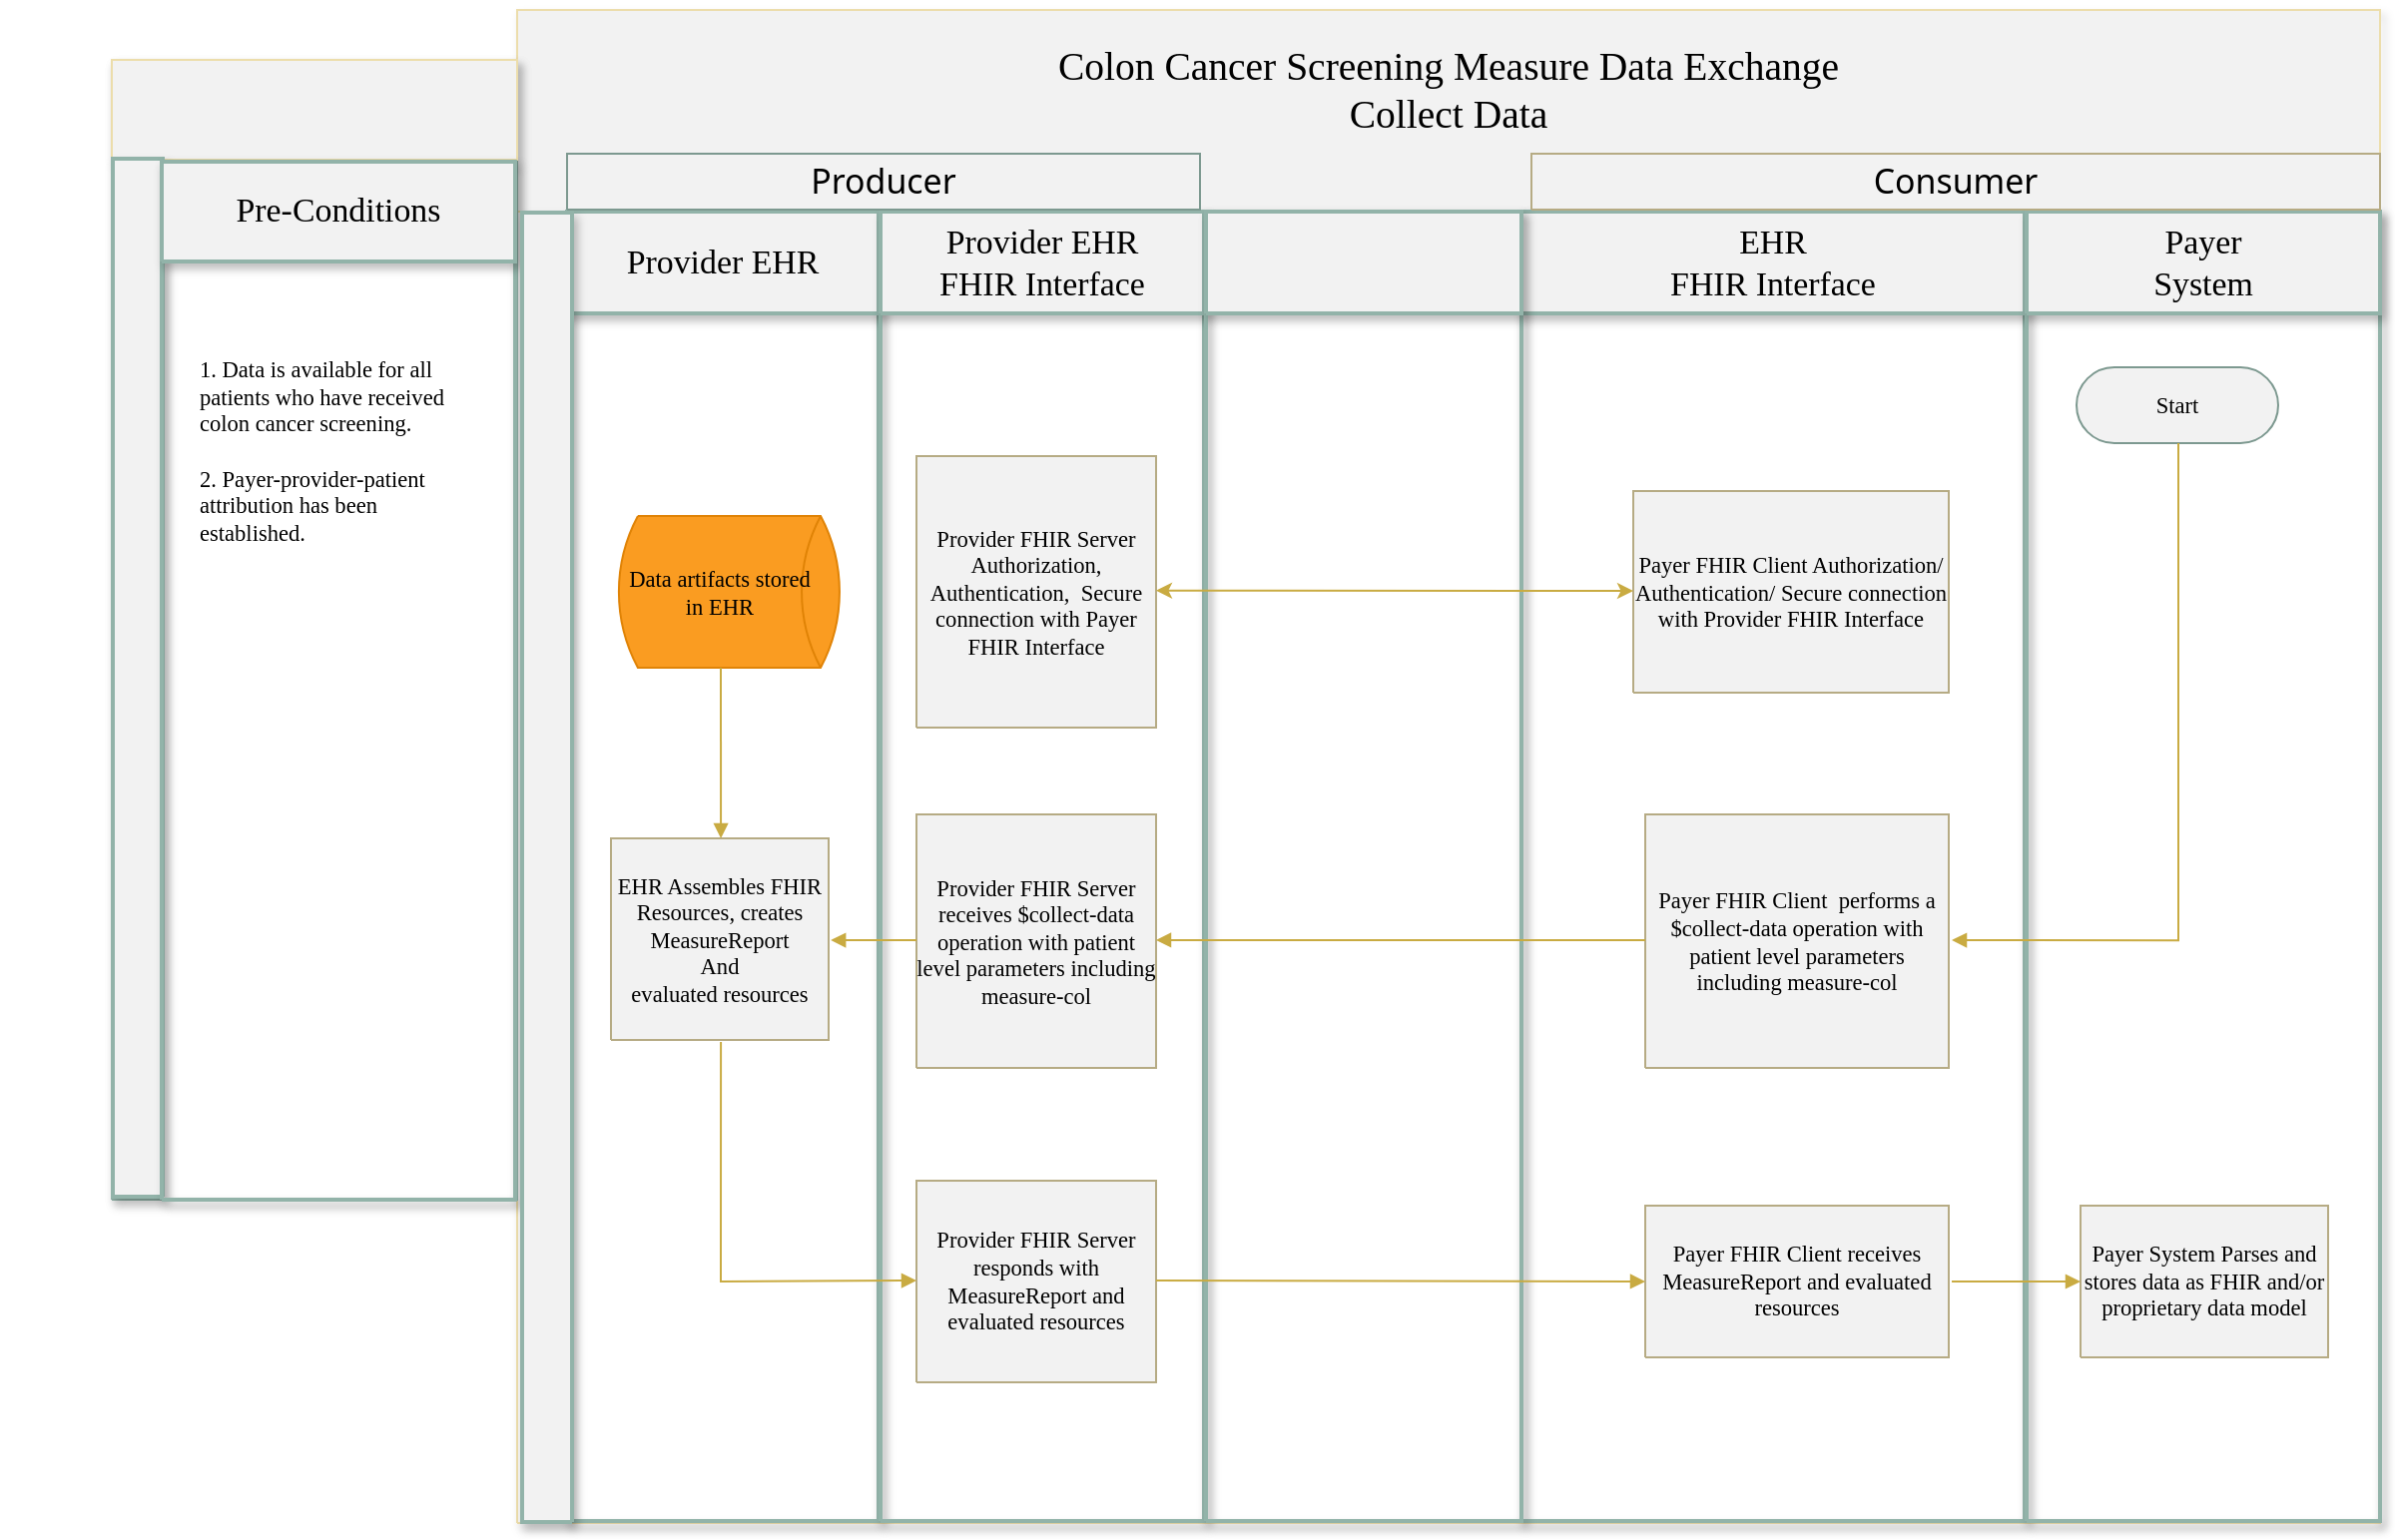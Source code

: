 <mxfile version="19.0.3" type="device"><diagram name="collect-data" id="Put_Workflow"><mxGraphModel dx="1538" dy="830" grid="1" gridSize="10" guides="1" tooltips="1" connect="1" arrows="1" fold="1" page="1" pageScale="1" pageWidth="850" pageHeight="1100" math="0" shadow="0"><root><mxCell id="0"/><mxCell id="1" value="Flowchart" parent="0"/><mxCell id="3" style="vsdxID=21;fillColor=none;gradientColor=none;strokeColor=none;shadow=1;points=[[0,0.94,0],[0,0.88,0],[0,0.81,0],[0,0.75,0],[0,0.69,0],[0,0.63,0],[0,0.56,0],[0,0.5,0],[0,0.44,0],[0,0.38,0],[0,0.31,0],[0,0.25,0],[0,0.19,0],[0,0.13,0],[0,0.06,0],[1,0.94,0],[1,0.88,0],[1,0.81,0],[1,0.75,0],[1,0.69,0],[1,0.63,0],[1,0.56,0],[1,0.5,0],[1,0.44,0],[1,0.38,0],[1,0.31,0],[1,0.25,0],[1,0.19,0],[1,0.13,0],[1,0.06,0]];labelBackgroundColor=none;rounded=0;html=1;whiteSpace=wrap;" parent="1" vertex="1"><mxGeometry x="293" y="83" width="933" height="758" as="geometry"/></mxCell><mxCell id="4" style="vsdxID=22;fillColor=#f2f2f2;gradientColor=none;fillOpacity=0;shape=stencil(nZBLDoAgDERP0z3SIyjew0SURgSD+Lu9kMZoXLhwN9O+tukAlrNpJg1SzDH4QW/URgNYgZTkjA4UkwJUgGXng+6DX1zLfmoymdXo17xh5zmRJ6Q42BWCfc2oJfdAr+Yv+AP9Cb7OJ3H/2JG1HNGz/84klThPVCc=);strokeColor=#ecddab;shadow=1;points=[[0.06,1,0],[0.13,1,0],[0.19,1,0],[0.25,1,0],[0.31,1,0],[0.38,1,0],[0.44,1,0],[0.5,1,0],[0.56,1,0],[0.63,1,0],[0.69,1,0],[0.75,1,0],[0.81,1,0],[0.88,1,0],[0.94,1,0],[0.06,0,0],[0.13,0,0],[0.19,0,0],[0.25,0,0],[0.31,0,0],[0.38,0,0],[0.44,0,0],[0.5,0,0],[0.56,0,0],[0.63,0,0],[0.69,0,0],[0.75,0,0],[0.81,0,0],[0.88,0,0],[0.94,0,0]];labelBackgroundColor=none;rounded=0;html=1;whiteSpace=wrap;" parent="3" vertex="1"><mxGeometry width="933" height="758" as="geometry"/></mxCell><mxCell id="5" value="&lt;div style=&quot;font-size: 1px&quot;&gt;&lt;p style=&quot;align:center;margin-left:0;margin-right:0;margin-top:0px;margin-bottom:0px;text-indent:0;valign:middle;direction:ltr;&quot;&gt;&lt;font style=&quot;font-size:22.58px;font-family:Calibri;color:#000000;direction:ltr;letter-spacing:0px;line-height:120%;opacity:1&quot;&gt;   &lt;/font&gt;&lt;font style=&quot;font-size:19.76px;font-family:Themed;color:#000000;direction:ltr;letter-spacing:0px;line-height:120%;opacity:1&quot;&gt;Colon Cancer Screening Measure Data Exchange&lt;br/&gt;Collect Data&lt;br/&gt;&lt;/font&gt;&lt;/p&gt;&lt;p style=&quot;align:left;margin-left:0;margin-right:0;margin-top:0px;margin-bottom:0px;text-indent:0;valign:middle;direction:ltr;&quot;&gt;&lt;font style=&quot;font-size:19.76px;font-family:Themed;color:#000000;direction:ltr;letter-spacing:0px;line-height:120%;opacity:1&quot;&gt;&lt;br/&gt;&lt;/font&gt;&lt;/p&gt;&lt;/div&gt;" style="verticalAlign=middle;align=center;vsdxID=23;fillColor=#f2f2f2;gradientColor=none;shape=stencil(nZBLDoAgDERP0z3SIyjew0SURgSD+Lu9kMZoXLhwN9O+tukAlrNpJg1SzDH4QW/URgNYgZTkjA4UkwJUgGXng+6DX1zLfmoymdXo17xh5zmRJ6Q42BWCfc2oJfdAr+Yv+AP9Cb7OJ3H/2JG1HNGz/84klThPVCc=);strokeColor=#ecddab;shadow=0;points=[[0.06,1,0],[0.13,1,0],[0.19,1,0],[0.25,1,0],[0.31,1,0],[0.38,1,0],[0.44,1,0],[0.5,1,0],[0.56,1,0],[0.63,1,0],[0.69,1,0],[0.75,1,0],[0.81,1,0],[0.88,1,0],[0.94,1,0],[0.06,0,0],[0.13,0,0],[0.19,0,0],[0.25,0,0],[0.31,0,0],[0.38,0,0],[0.44,0,0],[0.5,0,0],[0.56,0,0],[0.63,0,0],[0.69,0,0],[0.75,0,0],[0.81,0,0],[0.88,0,0],[0.94,0,0]];labelBackgroundColor=none;rounded=0;html=1;whiteSpace=wrap;" parent="3" vertex="1"><mxGeometry width="933" height="101" as="geometry"/></mxCell><mxCell id="6" style="vsdxID=24;fillColor=#58a28b;gradientColor=none;fillOpacity=0;shape=stencil(nZBLDoAgDERP0z3SIyjew0SURgSD+Lu9kMZoXLhwN9N5bdMClrNpJg1SzDH4QW/URgNYgZTkjA4UkwJUgGXng+6DX1zLfmoymdXo1zxh5z6RO6Q42BWCfc2oJfdAr/AX/IH+BF/rk7hv7MjaZ/L+RirxJ1Gd);strokeColor=#92b3a9;strokeWidth=2;shadow=1;points=[];labelBackgroundColor=none;rounded=0;html=1;whiteSpace=wrap;" parent="1" vertex="1"><mxGeometry x="318" y="184" width="908" height="656" as="geometry"/></mxCell><mxCell id="7" style="vsdxID=1003;fillColor=none;gradientColor=none;strokeColor=none;shadow=1;points=[[0,0.94,0],[0,0.88,0],[0,0.81,0],[0,0.75,0],[0,0.69,0],[0,0.63,0],[0,0.56,0],[0,0.5,0],[0,0.44,0],[0,0.38,0],[0,0.31,0],[0,0.25,0],[0,0.19,0],[0,0.13,0],[0,0.06,0],[1,0.94,0],[1,0.88,0],[1,0.81,0],[1,0.75,0],[1,0.69,0],[1,0.63,0],[1,0.56,0],[1,0.5,0],[1,0.44,0],[1,0.38,0],[1,0.31,0],[1,0.25,0],[1,0.19,0],[1,0.13,0],[1,0.06,0]];labelBackgroundColor=none;rounded=0;html=1;whiteSpace=wrap;" parent="1" vertex="1"><mxGeometry x="90" y="108" width="203" height="571" as="geometry"/></mxCell><mxCell id="8" style="vsdxID=1004;fillColor=#f9f9f9;gradientColor=none;fillOpacity=0;shape=stencil(nZBLDoAgDERP0z3SIyjew0SURgSD+Lu9kMZoXLhwN9O+tukAlrNpJg1SzDH4QW/URgNYgZTkjA4UkwJUgGXng+6DX1zLfmoymdXo17xh5zmRJ6Q42BWCfc2oJfdAr+Yv+AP9Cb7OJ3H/2JG1HNGz/84klThPVCc=);strokeColor=#92b3a9;shadow=1;points=[[0.06,1,0],[0.13,1,0],[0.19,1,0],[0.25,1,0],[0.31,1,0],[0.38,1,0],[0.44,1,0],[0.5,1,0],[0.56,1,0],[0.63,1,0],[0.69,1,0],[0.75,1,0],[0.81,1,0],[0.88,1,0],[0.94,1,0],[0.06,0,0],[0.13,0,0],[0.19,0,0],[0.25,0,0],[0.31,0,0],[0.38,0,0],[0.44,0,0],[0.5,0,0],[0.56,0,0],[0.63,0,0],[0.69,0,0],[0.75,0,0],[0.81,0,0],[0.88,0,0],[0.94,0,0]];labelBackgroundColor=none;rounded=0;html=1;whiteSpace=wrap;" parent="7" vertex="1"><mxGeometry width="203" height="571" as="geometry"/></mxCell><mxCell id="9" value="&lt;div style=&quot;font-size: 1px&quot;&gt;&lt;/div&gt;" style="verticalAlign=middle;align=left;vsdxID=1005;fillColor=#f2f2f2;gradientColor=none;shape=stencil(nZBLDoAgDERP0z3SIyjew0SURgSD+Lu9kMZoXLhwN9O+tukAlrNpJg1SzDH4QW/URgNYgZTkjA4UkwJUgGXng+6DX1zLfmoymdXo17xh5zmRJ6Q42BWCfc2oJfdAr+Yv+AP9Cb7OJ3H/2JG1HNGz/84klThPVCc=);strokeColor=#ecddab;shadow=1;points=[[0.06,1,0],[0.13,1,0],[0.19,1,0],[0.25,1,0],[0.31,1,0],[0.38,1,0],[0.44,1,0],[0.5,1,0],[0.56,1,0],[0.63,1,0],[0.69,1,0],[0.75,1,0],[0.81,1,0],[0.88,1,0],[0.94,1,0],[0.06,0,0],[0.13,0,0],[0.19,0,0],[0.25,0,0],[0.31,0,0],[0.38,0,0],[0.44,0,0],[0.5,0,0],[0.56,0,0],[0.63,0,0],[0.69,0,0],[0.75,0,0],[0.81,0,0],[0.88,0,0],[0.94,0,0]];labelBackgroundColor=none;rounded=0;html=1;whiteSpace=wrap;" parent="7" vertex="1"><mxGeometry width="203" height="50" as="geometry"/></mxCell><mxCell id="34" style="vsdxID=1008;fillColor=none;gradientColor=none;strokeColor=none;shadow=1;points=[];labelBackgroundColor=none;rounded=0;html=1;whiteSpace=wrap;" parent="7" vertex="1"><mxGeometry x="-50" y="50" width="203" height="469" as="geometry"/></mxCell><mxCell id="35" value="&lt;div style=&quot;font-size: 1px&quot;&gt;&lt;/div&gt;" style="verticalAlign=middle;align=center;vsdxID=1009;rotation=90;fillColor=none;gradientColor=none;fillOpacity=0;strokeColor=none;strokeWidth=2;shadow=1;spacingTop=-1;spacingBottom=-1;spacingLeft=-1;spacingRight=-1;points=[];labelBackgroundColor=none;rounded=0;html=1;whiteSpace=wrap;" parent="34" vertex="1"><mxGeometry x="-134" y="133" width="469" height="203" as="geometry"/></mxCell><mxCell id="36" value="&lt;div style=&quot;font-size: 1px&quot;&gt;&lt;/div&gt;" style="verticalAlign=middle;align=left;vsdxID=1010;rotation=270;fillColor=#f2f2f2;gradientColor=none;shape=stencil(nZBLDoAgDERP0z3SIyjew0SURgSD+Lu9kMZoXLhwN9O+tukAlrNpJg1SzDH4QW/URgNYgZTkjA4UkwJUgGXng+6DX1zLfmoymdXo17xh5zmRJ6Q42BWCfc2oJfdAr+Yv+AP9Cb7OJ3H/2JG1HNGz/84klThPVCc=);strokeColor=#92b3a9;strokeWidth=2;shadow=1;spacingTop=-1;spacingBottom=-1;spacingLeft=-1;spacingRight=-1;points=[];labelBackgroundColor=none;rounded=0;html=1;whiteSpace=wrap;" parent="34" vertex="1"><mxGeometry x="-197" y="247" width="520" height="25" as="geometry"/></mxCell><mxCell id="10" style="vsdxID=1006;fillColor=#58a28b;gradientColor=none;fillOpacity=0;shape=stencil(nZBLDoAgDERP0z3SIyjew0SURgSD+Lu9kMZoXLhwN9N5bdMClrNpJg1SzDH4QW/URgNYgZTkjA4UkwJUgGXng+6DX1zLfmoymdXo1zxh5z6RO6Q42BWCfc2oJfdAr/AX/IH+BF/rk7hv7MjaZ/L+RirxJ1Gd);strokeColor=#92b3a9;strokeWidth=2;shadow=1;points=[];labelBackgroundColor=none;rounded=0;html=1;whiteSpace=wrap;" parent="1" vertex="1"><mxGeometry x="115" y="159" width="177" height="520" as="geometry"/></mxCell><mxCell id="11" style="vsdxID=18;fillColor=none;gradientColor=none;strokeColor=none;strokeWidth=2;shadow=1;points=[];labelBackgroundColor=none;rounded=0;html=1;whiteSpace=wrap;" parent="1" vertex="1"><mxGeometry x="318" y="184" width="156" height="656" as="geometry"/></mxCell><mxCell id="12" style="vsdxID=19;fillColor=#f2f2f2;gradientColor=none;fillOpacity=0;shape=stencil(nZBLDoAgDERP0z3SIyjew0SURgSD+Lu9kMZoXLhwN9O+tukAlrNpJg1SzDH4QW/URgNYgZTkjA4UkwJUgGXng+6DX1zLfmoymdXo17xh5zmRJ6Q42BWCfc2oJfdAr+Yv+AP9Cb7OJ3H/2JG1HNGz/84klThPVCc=);strokeColor=#92b3a9;strokeWidth=2;shadow=1;points=[];labelBackgroundColor=none;rounded=0;html=1;whiteSpace=wrap;" parent="11" vertex="1"><mxGeometry width="156" height="656" as="geometry"/></mxCell><mxCell id="13" value="&lt;div style=&quot;font-size: 1px&quot;&gt;&lt;font style=&quot;font-size:16.93px;font-family:Calibri;color:#000000;direction:ltr;letter-spacing:0px;line-height:120%;opacity:1&quot;&gt;Provider EHR&lt;br/&gt;&lt;/font&gt;&lt;/div&gt;" style="verticalAlign=middle;align=center;vsdxID=20;fillColor=#f2f2f2;gradientColor=none;shape=stencil(nZBLDoAgDERP0z3SIyjew0SURgSD+Lu9kMZoXLhwN9O+tukAlrNpJg1SzDH4QW/URgNYgZTkjA4UkwJUgGXng+6DX1zLfmoymdXo17xh5zmRJ6Q42BWCfc2oJfdAr+Yv+AP9Cb7OJ3H/2JG1HNGz/84klThPVCc=);strokeColor=#92b3a9;strokeWidth=2;shadow=1;points=[];labelBackgroundColor=none;rounded=0;html=1;whiteSpace=wrap;" parent="11" vertex="1"><mxGeometry width="156" height="51" as="geometry"/></mxCell><mxCell id="14" style="vsdxID=29;fillColor=none;gradientColor=none;strokeColor=none;strokeWidth=2;shadow=1;points=[];labelBackgroundColor=none;rounded=0;html=1;whiteSpace=wrap;" parent="1" vertex="1"><mxGeometry x="796" y="184" width="252" height="656" as="geometry"/></mxCell><mxCell id="15" style="vsdxID=30;fillColor=#f2f2f2;gradientColor=none;fillOpacity=0;shape=stencil(nZBLDoAgDERP0z3SIyjew0SURgSD+Lu9kMZoXLhwN9O+tukAlrNpJg1SzDH4QW/URgNYgZTkjA4UkwJUgGXng+6DX1zLfmoymdXo17xh5zmRJ6Q42BWCfc2oJfdAr+Yv+AP9Cb7OJ3H/2JG1HNGz/84klThPVCc=);strokeColor=#92b3a9;strokeWidth=2;shadow=1;points=[];labelBackgroundColor=none;rounded=0;html=1;whiteSpace=wrap;" parent="14" vertex="1"><mxGeometry width="252" height="656" as="geometry"/></mxCell><mxCell id="16" value="&lt;div style=&quot;font-size: 1px&quot;&gt;&lt;font style=&quot;font-size:16.93px;font-family:Calibri;color:#000000;direction:ltr;letter-spacing:0px;line-height:120%;opacity:1&quot;&gt;EHR&lt;br/&gt;FHIR Interface&lt;br/&gt;&lt;/font&gt;&lt;/div&gt;" style="verticalAlign=middle;align=center;vsdxID=31;fillColor=#f2f2f2;gradientColor=none;shape=stencil(nZBLDoAgDERP0z3SIyjew0SURgSD+Lu9kMZoXLhwN9O+tukAlrNpJg1SzDH4QW/URgNYgZTkjA4UkwJUgGXng+6DX1zLfmoymdXo17xh5zmRJ6Q42BWCfc2oJfdAr+Yv+AP9Cb7OJ3H/2JG1HNGz/84klThPVCc=);strokeColor=#92b3a9;strokeWidth=2;shadow=1;points=[];labelBackgroundColor=none;rounded=0;html=1;whiteSpace=wrap;" parent="14" vertex="1"><mxGeometry width="252" height="51" as="geometry"/></mxCell><mxCell id="17" style="vsdxID=32;fillColor=none;gradientColor=none;strokeColor=none;strokeWidth=2;shadow=1;points=[];labelBackgroundColor=none;rounded=0;html=1;whiteSpace=wrap;" parent="1" vertex="1"><mxGeometry x="475" y="184" width="162" height="656" as="geometry"/></mxCell><mxCell id="18" style="vsdxID=33;fillColor=#f2f2f2;gradientColor=none;fillOpacity=0;shape=stencil(nZBLDoAgDERP0z3SIyjew0SURgSD+Lu9kMZoXLhwN9O+tukAlrNpJg1SzDH4QW/URgNYgZTkjA4UkwJUgGXng+6DX1zLfmoymdXo17xh5zmRJ6Q42BWCfc2oJfdAr+Yv+AP9Cb7OJ3H/2JG1HNGz/84klThPVCc=);strokeColor=#92b3a9;strokeWidth=2;shadow=1;points=[];labelBackgroundColor=none;rounded=0;html=1;whiteSpace=wrap;" parent="17" vertex="1"><mxGeometry width="162" height="656" as="geometry"/></mxCell><mxCell id="19" value="&lt;div style=&quot;font-size: 1px&quot;&gt;&lt;font style=&quot;font-size:16.93px;font-family:Calibri;color:#000000;direction:ltr;letter-spacing:0px;line-height:120%;opacity:1&quot;&gt;Provider EHR&lt;br/&gt;FHIR Interface&lt;br/&gt;&lt;/font&gt;&lt;/div&gt;" style="verticalAlign=middle;align=center;vsdxID=34;fillColor=#f2f2f2;gradientColor=none;shape=stencil(nZBLDoAgDERP0z3SIyjew0SURgSD+Lu9kMZoXLhwN9O+tukAlrNpJg1SzDH4QW/URgNYgZTkjA4UkwJUgGXng+6DX1zLfmoymdXo17xh5zmRJ6Q42BWCfc2oJfdAr+Yv+AP9Cb7OJ3H/2JG1HNGz/84klThPVCc=);strokeColor=#92b3a9;strokeWidth=2;shadow=1;points=[];labelBackgroundColor=none;rounded=0;html=1;whiteSpace=wrap;" parent="17" vertex="1"><mxGeometry width="162" height="51" as="geometry"/></mxCell><mxCell id="20" style="vsdxID=35;fillColor=none;gradientColor=none;strokeColor=none;strokeWidth=2;shadow=1;points=[];labelBackgroundColor=none;rounded=0;html=1;whiteSpace=wrap;" parent="1" vertex="1"><mxGeometry x="638" y="184" width="158" height="656" as="geometry"/></mxCell><mxCell id="21" style="vsdxID=36;fillColor=#f2f2f2;gradientColor=none;fillOpacity=0;shape=stencil(nZBLDoAgDERP0z3SIyjew0SURgSD+Lu9kMZoXLhwN9O+tukAlrNpJg1SzDH4QW/URgNYgZTkjA4UkwJUgGXng+6DX1zLfmoymdXo17xh5zmRJ6Q42BWCfc2oJfdAr+Yv+AP9Cb7OJ3H/2JG1HNGz/84klThPVCc=);strokeColor=#92b3a9;strokeWidth=2;shadow=1;points=[];labelBackgroundColor=none;rounded=0;html=1;whiteSpace=wrap;" parent="20" vertex="1"><mxGeometry width="158" height="656" as="geometry"/></mxCell><mxCell id="22" value="&lt;div style=&quot;font-size: 1px&quot;&gt;&lt;/div&gt;" style="verticalAlign=middle;align=center;vsdxID=37;fillColor=#f2f2f2;gradientColor=none;shape=stencil(nZBLDoAgDERP0z3SIyjew0SURgSD+Lu9kMZoXLhwN9O+tukAlrNpJg1SzDH4QW/URgNYgZTkjA4UkwJUgGXng+6DX1zLfmoymdXo17xh5zmRJ6Q42BWCfc2oJfdAr+Yv+AP9Cb7OJ3H/2JG1HNGz/84klThPVCc=);strokeColor=#92b3a9;strokeWidth=2;shadow=1;points=[];labelBackgroundColor=none;rounded=0;html=1;whiteSpace=wrap;" parent="20" vertex="1"><mxGeometry width="158" height="51" as="geometry"/></mxCell><mxCell id="23" style="vsdxID=167;fillColor=none;gradientColor=none;strokeColor=none;strokeWidth=2;shadow=1;points=[];labelBackgroundColor=none;rounded=0;html=1;whiteSpace=wrap;" parent="1" vertex="1"><mxGeometry x="1049" y="184" width="177" height="656" as="geometry"/></mxCell><mxCell id="24" style="vsdxID=168;fillColor=#f2f2f2;gradientColor=none;fillOpacity=0;shape=stencil(nZBLDoAgDERP0z3SIyjew0SURgSD+Lu9kMZoXLhwN9O+tukAlrNpJg1SzDH4QW/URgNYgZTkjA4UkwJUgGXng+6DX1zLfmoymdXo17xh5zmRJ6Q42BWCfc2oJfdAr+Yv+AP9Cb7OJ3H/2JG1HNGz/84klThPVCc=);strokeColor=#92b3a9;strokeWidth=2;shadow=1;points=[];labelBackgroundColor=none;rounded=0;html=1;whiteSpace=wrap;" parent="23" vertex="1"><mxGeometry width="177" height="656" as="geometry"/></mxCell><mxCell id="25" value="&lt;div style=&quot;font-size: 1px&quot;&gt;&lt;font style=&quot;font-size:16.93px;font-family:Calibri;color:#000000;direction:ltr;letter-spacing:0px;line-height:120%;opacity:1&quot;&gt;Payer&lt;br/&gt;System&lt;br/&gt;&lt;/font&gt;&lt;/div&gt;" style="verticalAlign=middle;align=center;vsdxID=169;fillColor=#f2f2f2;gradientColor=none;shape=stencil(nZBLDoAgDERP0z3SIyjew0SURgSD+Lu9kMZoXLhwN9O+tukAlrNpJg1SzDH4QW/URgNYgZTkjA4UkwJUgGXng+6DX1zLfmoymdXo17xh5zmRJ6Q42BWCfc2oJfdAr+Yv+AP9Cb7OJ3H/2JG1HNGz/84klThPVCc=);strokeColor=#92b3a9;strokeWidth=2;shadow=1;points=[];labelBackgroundColor=none;rounded=0;html=1;whiteSpace=wrap;" parent="23" vertex="1"><mxGeometry width="177" height="51" as="geometry"/></mxCell><mxCell id="26" style="vsdxID=1000;fillColor=none;gradientColor=none;strokeColor=none;strokeWidth=2;shadow=1;points=[];labelBackgroundColor=none;rounded=0;html=1;whiteSpace=wrap;" parent="1" vertex="1"><mxGeometry x="115" y="159" width="177" height="520" as="geometry"/></mxCell><mxCell id="27" style="vsdxID=1001;fillColor=#f2f2f2;gradientColor=none;fillOpacity=0;shape=stencil(nZBLDoAgDERP0z3SIyjew0SURgSD+Lu9kMZoXLhwN9O+tukAlrNpJg1SzDH4QW/URgNYgZTkjA4UkwJUgGXng+6DX1zLfmoymdXo17xh5zmRJ6Q42BWCfc2oJfdAr+Yv+AP9Cb7OJ3H/2JG1HNGz/84klThPVCc=);strokeColor=#92b3a9;strokeWidth=2;shadow=1;points=[];labelBackgroundColor=none;rounded=0;html=1;whiteSpace=wrap;" parent="26" vertex="1"><mxGeometry width="177" height="520" as="geometry"/></mxCell><mxCell id="28" value="&lt;div style=&quot;font-size: 1px&quot;&gt;&lt;font style=&quot;font-size:16.93px;font-family:Calibri;color:#000000;direction:ltr;letter-spacing:0px;line-height:120%;opacity:1&quot;&gt;Pre-Conditions   &lt;br/&gt;&lt;/font&gt;&lt;/div&gt;" style="verticalAlign=middle;align=center;vsdxID=1002;fillColor=#f2f2f2;gradientColor=none;shape=stencil(nZBLDoAgDERP0z3SIyjew0SURgSD+Lu9kMZoXLhwN9O+tukAlrNpJg1SzDH4QW/URgNYgZTkjA4UkwJUgGXng+6DX1zLfmoymdXo17xh5zmRJ6Q42BWCfc2oJfdAr+Yv+AP9Cb7OJ3H/2JG1HNGz/84klThPVCc=);strokeColor=#92b3a9;strokeWidth=2;shadow=1;points=[];labelBackgroundColor=none;rounded=0;html=1;whiteSpace=wrap;" parent="26" vertex="1"><mxGeometry width="177" height="50" as="geometry"/></mxCell><mxCell id="29" style="vsdxID=25;fillColor=#58a28b;gradientColor=none;shape=stencil(nZBLDoAgDERP0z3SIyDew0QUooJB/N1eSGM0LFywm2lf23QAxarbRQFna/BuVIfpggasgXNjtfImRAUoAUXvvBq822xHfmkTmdTs9rThpDmWJji7yFWMfEPoZOwHfZpF8A9aCGbno3h/jCYPIJYoPJQ3);strokeColor=#92b3a9;strokeWidth=2;shadow=1;points=[];labelBackgroundColor=none;rounded=0;html=1;whiteSpace=wrap;" parent="1" vertex="1"><mxGeometry x="293" y="236" width="933" height="604" as="geometry"/></mxCell><mxCell id="30" style="vsdxID=26;fillColor=none;gradientColor=none;strokeColor=none;shadow=1;points=[];labelBackgroundColor=none;rounded=0;html=1;whiteSpace=wrap;" parent="1" vertex="1"><mxGeometry x="293" y="236" width="933" height="604" as="geometry"/></mxCell><mxCell id="31" value="&lt;div style=&quot;font-size: 1px&quot;&gt;&lt;/div&gt;" style="verticalAlign=middle;align=center;vsdxID=27;rotation=90;fillColor=none;gradientColor=none;fillOpacity=0;strokeColor=none;strokeWidth=2;shadow=1;spacingTop=-1;spacingBottom=-1;spacingLeft=-1;spacingRight=-1;points=[];labelBackgroundColor=none;rounded=0;html=1;whiteSpace=wrap;" parent="30" vertex="1"><mxGeometry x="164" y="-165" width="604" height="933" as="geometry"/></mxCell><mxCell id="32" value="&lt;div style=&quot;font-size: 1px&quot;&gt;&lt;/div&gt;" style="verticalAlign=middle;align=left;vsdxID=28;rotation=270;fillColor=#f2f2f2;gradientColor=none;shape=stencil(nZBLDoAgDERP0z3SIyjew0SURgSD+Lu9kMZoXLhwN9O+tukAlrNpJg1SzDH4QW/URgNYgZTkjA4UkwJUgGXng+6DX1zLfmoymdXo17xh5zmRJ6Q42BWCfc2oJfdAr+Yv+AP9Cb7OJ3H/2JG1HNGz/84klThPVCc=);strokeColor=#92b3a9;strokeWidth=2;shadow=1;spacingTop=-1;spacingBottom=-1;spacingLeft=-1;spacingRight=-1;points=[];labelBackgroundColor=none;rounded=0;html=1;whiteSpace=wrap;" parent="30" vertex="1"><mxGeometry x="-313" y="264" width="656" height="25" as="geometry"/></mxCell><UserObject label="&lt;div style=&quot;font-size: 1px&quot;&gt;&lt;font style=&quot;font-size:11.29px;font-family:Calibri;color:#000000;direction:ltr;letter-spacing:0px;line-height:120%;opacity:1&quot;&gt;Provider FHIR Server Authorization, Authentication,&amp;nbsp; Secure connection with Payer FHIR Interface&lt;br&gt;&lt;/font&gt;&lt;/div&gt;" id="40"><mxCell style="verticalAlign=middle;align=center;vsdxID=1017;fillColor=#F2F2F2;gradientColor=none;shape=stencil(nZBLDoAgDERP0z3SIyjew0SURgSD+Lu9kMZoXLhwN9O+tukAlrNpJg1SzDH4QW/URgNYgZTkjA4UkwJUgGXng+6DX1zLfmoymdXo17xh5zmRJ6Q42BWCfc2oJfdAr+Yv+AP9Cb7OJ3H/2JG1HNGz/84klThPVCc=);strokeColor=#b6ab84;spacingTop=-1;spacingBottom=-1;spacingLeft=-1;spacingRight=-1;points=[[0,0.5,0],[1,0.5,0],[0.5,1,0],[0.5,0,0]];labelBackgroundColor=none;rounded=0;html=1;whiteSpace=wrap;" parent="30" vertex="1"><mxGeometry x="200" y="70.5" width="120" height="136" as="geometry"/></mxCell></UserObject><UserObject label="&lt;div style=&quot;font-size: 1px&quot;&gt;&lt;font style=&quot;font-size:11.29px;font-family:Calibri;color:#000000;direction:ltr;letter-spacing:0px;line-height:120%;opacity:1&quot;&gt; Provider FHIR Server receives $collect-data operation with patient level parameters including measure-col&lt;br/&gt;&lt;/font&gt;&lt;/div&gt;" id="43"><mxCell style="verticalAlign=middle;align=center;vsdxID=1026;fillColor=#F2F2F2;gradientColor=none;shape=stencil(nZBLDoAgDERP0z3SIyjew0SURgSD+Lu9kMZoXLhwN9O+tukAlrNpJg1SzDH4QW/URgNYgZTkjA4UkwJUgGXng+6DX1zLfmoymdXo17xh5zmRJ6Q42BWCfc2oJfdAr+Yv+AP9Cb7OJ3H/2JG1HNGz/84klThPVCc=);strokeColor=#b6ab84;spacingTop=-1;spacingBottom=-1;spacingLeft=-1;spacingRight=-1;points=[[0,0.5,0],[1,0.5,0],[0.5,1,0],[0.5,0,0]];labelBackgroundColor=none;rounded=0;html=1;whiteSpace=wrap;" parent="30" vertex="1"><mxGeometry x="200" y="250" width="120" height="127" as="geometry"/></mxCell></UserObject><UserObject label="&lt;div style=&quot;font-size: 1px&quot;&gt;&lt;font style=&quot;font-size:11.29px;font-family:Calibri;color:#000000;direction:ltr;letter-spacing:0px;line-height:120%;opacity:1&quot;&gt; Provider FHIR Server responds with MeasureReport and evaluated resources&lt;br/&gt;&lt;/font&gt;&lt;/div&gt;" id="46"><mxCell style="verticalAlign=middle;align=center;vsdxID=1049;fillColor=#F2F2F2;gradientColor=none;shape=stencil(nZBLDoAgDERP0z3SIyjew0SURgSD+Lu9kMZoXLhwN9O+tukAlrNpJg1SzDH4QW/URgNYgZTkjA4UkwJUgGXng+6DX1zLfmoymdXo17xh5zmRJ6Q42BWCfc2oJfdAr+Yv+AP9Cb7OJ3H/2JG1HNGz/84klThPVCc=);strokeColor=#b6ab84;spacingTop=-1;spacingBottom=-1;spacingLeft=-1;spacingRight=-1;points=[[0,0.5,0],[1,0.5,0],[0.5,1,0],[0.5,0,0]];labelBackgroundColor=none;rounded=0;html=1;whiteSpace=wrap;" parent="30" vertex="1"><mxGeometry x="200" y="433.5" width="120" height="101" as="geometry"/></mxCell></UserObject><UserObject label="&lt;div style=&quot;font-size: 1px&quot;&gt;&lt;font style=&quot;font-size:11.29px;font-family:Calibri;color:#000000;direction:ltr;letter-spacing:0px;line-height:120%;opacity:1&quot;&gt;Data artifacts stored in EHR&lt;br/&gt;&lt;/font&gt;&lt;/div&gt;" Function="Provider EHR" id="38"><mxCell style="verticalAlign=middle;align=center;vsdxID=1014;fillColor=#fa9c21;gradientColor=none;shape=stencil(1VPBEoIgEP0ajjoIk+bZ7D+YRGUicRZK/fsg0tSGY4dub9++3Z3HLogWumU9RwRrA+rKB1GZFtETIkR0LQdhLEK0RLSoFfAG1L2rfNwzp3Toph6uw+jr8pgeXRHBkyfwKzp7rRTdSptgHJYyuNgMvKVZHqe5F8M0V6cxST0XaLjEY8RGoSNQhhmhuvU4LBk0PLLjolqyZpPSA+f9ik7CXr58z7NDdujezSHO6MZN4Cl/YsaCz0ZrIaU/iCUfWvffrRAHXe8cW7C/eUv5/0LLJw==);strokeColor=#e08306;spacingTop=-1;spacingBottom=-1;spacingLeft=-1;spacingRight=-1;points=[[0,0.5,0],[0.5,0,0],[0.5,1,0],[1.09,0.5,0],[1,0.5,0]];labelBackgroundColor=none;rounded=0;html=1;whiteSpace=wrap;" parent="30" vertex="1"><mxGeometry x="51" y="100.5" width="101" height="76" as="geometry"/></mxCell></UserObject><mxCell id="33" style="vsdxID=1007;fillColor=#58a28b;gradientColor=none;shape=stencil(nZBLDoAgDERP0z3SIyDew0QUooJB/N1eSGM0LFywm2lf23QAxarbRQFna/BuVIfpggasgXNjtfImRAUoAUXvvBq822xHfmkTmdTs9rThpDmWJji7yFWMfEPoZOwHfZpF8A9aCGbno3h/jCYPIJYoPJQ3);strokeColor=#92b3a9;strokeWidth=2;shadow=1;points=[];labelBackgroundColor=none;rounded=0;html=1;whiteSpace=wrap;" parent="1" vertex="1"><mxGeometry x="90" y="209" width="203" height="469" as="geometry"/></mxCell><UserObject label="&lt;div style=&quot;font-size: 1px&quot;&gt;&lt;p style=&quot;align:left;margin-left:0;margin-right:0;margin-top:0px;margin-bottom:0px;text-indent:0;valign:middle;direction:ltr;&quot;&gt;&lt;font style=&quot;font-size:11.29px;font-family:Calibri;color:#000000;direction:ltr;letter-spacing:0px;line-height:120%;opacity:1&quot;&gt;1. Data is available for all patients who have received colon cancer screening. &lt;br/&gt;&lt;br/&gt;2. Payer-provider-patient attribution has been established.&lt;br/&gt;&lt;br/&gt;&lt;/font&gt;&lt;/p&gt;&lt;/div&gt;" Function="Pre-Conditions   " id="37"><mxCell style="verticalAlign=middle;align=left;vsdxID=1011;fillColor=none;gradientColor=none;shape=stencil(nZBLDoAgDERP0z3SIyjew0SURgSD+Lu9kMZoXLhwN9O+tukAlrNpJg1SzDH4QW/URgNYgZTkjA4UkwJUgGXng+6DX1zLfmoymdXo17xh5zmRJ6Q42BWCfc2oJfdAr+Yv+AP9Cb7OJ3H/2JG1HNGz/84klThPVCc=);strokeColor=none;strokeWidth=2;spacingTop=-1;spacingBottom=-1;spacingLeft=-1;spacingRight=-1;points=[];labelBackgroundColor=none;rounded=0;html=1;whiteSpace=wrap;" parent="1" vertex="1"><mxGeometry x="133" y="235" width="141" height="152" as="geometry"/></mxCell></UserObject><UserObject label="&lt;div style=&quot;font-size: 1px&quot;&gt;&lt;font style=&quot;font-size:11.29px;font-family:Calibri;color:#000000;direction:ltr;letter-spacing:0px;line-height:120%;opacity:1&quot;&gt;EHR Assembles FHIR Resources, creates MeasureReport&lt;br/&gt;And &lt;br/&gt;evaluated  resources&lt;br/&gt;&lt;/font&gt;&lt;/div&gt;" Function="Provider EHR" id="39"><mxCell style="verticalAlign=middle;align=center;vsdxID=1015;fillColor=#F2F2F2;gradientColor=none;shape=stencil(nZBLDoAgDERP0z3SIyjew0SURgSD+Lu9kMZoXLhwN9O+tukAlrNpJg1SzDH4QW/URgNYgZTkjA4UkwJUgGXng+6DX1zLfmoymdXo17xh5zmRJ6Q42BWCfc2oJfdAr+Yv+AP9Cb7OJ3H/2JG1HNGz/84klThPVCc=);strokeColor=#b6ab84;spacingTop=-1;spacingBottom=-1;spacingLeft=-1;spacingRight=-1;points=[[0,0.5,0],[1,0.5,0],[0.5,1,0],[0.5,0,0]];labelBackgroundColor=none;rounded=0;html=1;whiteSpace=wrap;" parent="1" vertex="1"><mxGeometry x="340" y="498" width="109" height="101" as="geometry"/></mxCell></UserObject><UserObject label="&lt;div style=&quot;font-size: 1px&quot;&gt;&lt;font style=&quot;font-size:11.29px;font-family:Calibri;color:#000000;direction:ltr;letter-spacing:0px;line-height:120%;opacity:1&quot;&gt;Payer FHIR Client Authorization/&lt;br/&gt;Authentication/ Secure connection with Provider FHIR Interface&lt;br/&gt;&lt;/font&gt;&lt;/div&gt;" id="41"><mxCell style="verticalAlign=middle;align=center;vsdxID=1018;fillColor=#F2F2F2;gradientColor=none;shape=stencil(nZBLDoAgDERP0z3SIyjew0SURgSD+Lu9kMZoXLhwN9O+tukAlrNpJg1SzDH4QW/URgNYgZTkjA4UkwJUgGXng+6DX1zLfmoymdXo17xh5zmRJ6Q42BWCfc2oJfdAr+Yv+AP9Cb7OJ3H/2JG1HNGz/84klThPVCc=);strokeColor=#b6ab84;spacingTop=-1;spacingBottom=-1;spacingLeft=-1;spacingRight=-1;points=[[0,0.5,0],[1,0.5,0],[0.5,1,0],[0.5,0,0]];labelBackgroundColor=none;rounded=0;html=1;whiteSpace=wrap;" parent="1" vertex="1"><mxGeometry x="852" y="324" width="158" height="101" as="geometry"/></mxCell></UserObject><UserObject label="&lt;div style=&quot;font-size: 1px&quot;&gt;&lt;font style=&quot;font-size:11.29px;font-family:Calibri;color:#000000;direction:ltr;letter-spacing:0px;line-height:120%;opacity:1&quot;&gt; Payer FHIR Client&amp;nbsp; performs a $collect-data operation with  patient level parameters including measure-col&lt;br&gt;&lt;/font&gt;&lt;/div&gt;" id="42"><mxCell style="verticalAlign=middle;align=center;vsdxID=1024;fillColor=#F2F2F2;gradientColor=none;shape=stencil(nZBLDoAgDERP0z3SIyjew0SURgSD+Lu9kMZoXLhwN9O+tukAlrNpJg1SzDH4QW/URgNYgZTkjA4UkwJUgGXng+6DX1zLfmoymdXo17xh5zmRJ6Q42BWCfc2oJfdAr+Yv+AP9Cb7OJ3H/2JG1HNGz/84klThPVCc=);strokeColor=#b6ab84;spacingTop=-1;spacingBottom=-1;spacingLeft=-1;spacingRight=-1;points=[[0,0.5,0],[1,0.5,0],[0.5,1,0],[0.5,0,0]];labelBackgroundColor=none;rounded=0;html=1;whiteSpace=wrap;" parent="1" vertex="1"><mxGeometry x="858" y="486" width="152" height="127" as="geometry"/></mxCell></UserObject><UserObject label="&lt;div style=&quot;font-size: 1px&quot;&gt;&lt;font style=&quot;font-size:11.29px;font-family:Calibri;color:#000000;direction:ltr;letter-spacing:0px;line-height:120%;opacity:1&quot;&gt;Payer System Parses and stores data as FHIR and/or proprietary data model&lt;br/&gt;&lt;/font&gt;&lt;/div&gt;" id="44"><mxCell style="verticalAlign=middle;align=center;vsdxID=1034;fillColor=#F2F2F2;gradientColor=none;shape=stencil(nZBLDoAgDERP0z3SIyjew0SURgSD+Lu9kMZoXLhwN9O+tukAlrNpJg1SzDH4QW/URgNYgZTkjA4UkwJUgGXng+6DX1zLfmoymdXo17xh5zmRJ6Q42BWCfc2oJfdAr+Yv+AP9Cb7OJ3H/2JG1HNGz/84klThPVCc=);strokeColor=#b6ab84;spacingTop=-1;spacingBottom=-1;spacingLeft=-1;spacingRight=-1;points=[[0,0.5,0],[1,0.5,0],[0.5,1,0],[0.5,0,0]];labelBackgroundColor=none;rounded=0;html=1;whiteSpace=wrap;" parent="1" vertex="1"><mxGeometry x="1076" y="682" width="124" height="76" as="geometry"/></mxCell></UserObject><UserObject label="&lt;div style=&quot;font-size: 1px&quot;&gt;&lt;font style=&quot;font-size:11.29px;font-family:Calibri;color:#000000;direction:ltr;letter-spacing:0px;line-height:120%;opacity:1&quot;&gt;Start&lt;br/&gt;&lt;/font&gt;&lt;/div&gt;" id="45"><mxCell style="verticalAlign=middle;align=center;vsdxID=1048;fillColor=#F2F2F2;gradientColor=none;shape=stencil(tVLREoIgEPwaHnEQxsl3s/9gEpSJwDko7e+DsEkze2l627vdu5uFRaxyHe8FosR5sCcxqMZ3iO0Rpcp0ApQPCLEasUpaEC3Yi2lS3fOojOhsr3HDmObyMtsVcYqS29Qh5FEfklwrM5OXeUa/yjkcAwfr7TDpiyTfXvjkMR+Vw2A998qaBac5tAKHU1hq3i4oNwjRr9ofvayt/+Rk+yX/4iWA159KpXWKxJx/z0Bopfyw+g4=);strokeColor=#7d9990;spacingTop=-1;spacingBottom=-1;spacingLeft=-1;spacingRight=-1;points=[[0.5,1,0],[0.5,0,0],[0,0.5,0],[1,0.5,0]];labelBackgroundColor=none;rounded=0;html=1;whiteSpace=wrap;" parent="1" vertex="1"><mxGeometry x="1074" y="262" width="101" height="38" as="geometry"/></mxCell></UserObject><UserObject label="&lt;div style=&quot;font-size: 1px&quot;&gt;&lt;font style=&quot;font-size:11.29px;font-family:Calibri;color:#000000;direction:ltr;letter-spacing:0px;line-height:120%;opacity:1&quot;&gt; Payer FHIR Client receives MeasureReport and evaluated resources&lt;br/&gt;&lt;/font&gt;&lt;/div&gt;" id="47"><mxCell style="verticalAlign=middle;align=center;vsdxID=1054;fillColor=#F2F2F2;gradientColor=none;shape=stencil(nZBLDoAgDERP0z3SIyjew0SURgSD+Lu9kMZoXLhwN9O+tukAlrNpJg1SzDH4QW/URgNYgZTkjA4UkwJUgGXng+6DX1zLfmoymdXo17xh5zmRJ6Q42BWCfc2oJfdAr+Yv+AP9Cb7OJ3H/2JG1HNGz/84klThPVCc=);strokeColor=#b6ab84;spacingTop=-1;spacingBottom=-1;spacingLeft=-1;spacingRight=-1;points=[[0,0.5,0],[1,0.5,0],[0.5,1,0],[0.5,0,0]];labelBackgroundColor=none;rounded=0;html=1;whiteSpace=wrap;" parent="1" vertex="1"><mxGeometry x="858" y="682" width="152" height="76" as="geometry"/></mxCell></UserObject><mxCell id="48" value="&lt;div style=&quot;font-size: 1px&quot;&gt;&lt;font style=&quot;font-size:16.93px;font-family:Segoe UI;color:#000000;direction:ltr;letter-spacing:0px;line-height:120%;opacity:1&quot;&gt;Producer&lt;br/&gt;&lt;/font&gt;&lt;/div&gt;" style="verticalAlign=middle;align=center;vsdxID=1057;fillColor=#F2F2F2;gradientColor=none;shape=stencil(nZBLDoAgDERP0z3SIyjew0SURgSD+Lu9kMZoXLhwN9O+tukAlrNpJg1SzDH4QW/URgNYgZTkjA4UkwJUgGXng+6DX1zLfmoymdXo17xh5zmRJ6Q42BWCfc2oJfdAr+Yv+AP9Cb7OJ3H/2JG1HNGz/84klThPVCc=);strokeColor=#7d9990;points=[];labelBackgroundColor=none;rounded=0;html=1;whiteSpace=wrap;" parent="1" vertex="1"><mxGeometry x="318" y="155" width="317" height="28" as="geometry"/></mxCell><mxCell id="49" value="&lt;div style=&quot;font-size: 1px&quot;&gt;&lt;font style=&quot;font-size:16.93px;font-family:Segoe UI;color:#000000;direction:ltr;letter-spacing:0px;line-height:120%;opacity:1&quot;&gt;Consumer&lt;br/&gt;&lt;/font&gt;&lt;/div&gt;" style="verticalAlign=middle;align=center;vsdxID=1058;fillColor=#F2F2F2;gradientColor=none;shape=stencil(nZBLDoAgDERP0z3SIyjew0SURgSD+Lu9kMZoXLhwN9O+tukAlrNpJg1SzDH4QW/URgNYgZTkjA4UkwJUgGXng+6DX1zLfmoymdXo17xh5zmRJ6Q42BWCfc2oJfdAr+Yv+AP9Cb7OJ3H/2JG1HNGz/84klThPVCc=);strokeColor=#b6ab84;points=[];labelBackgroundColor=none;rounded=0;html=1;whiteSpace=wrap;" parent="1" vertex="1"><mxGeometry x="801" y="155" width="425" height="28" as="geometry"/></mxCell><mxCell id="2" value="Connector" parent="0"/><mxCell id="50" value="&lt;div style=&quot;font-size: 1px&quot;&gt;&lt;/div&gt;" style="vsdxID=1055;edgeStyle=none;startArrow=none;endArrow=block;startSize=5;endSize=5;strokeColor=#c9ab42;spacingTop=0;spacingBottom=0;spacingLeft=0;spacingRight=0;verticalAlign=middle;html=1;labelBackgroundColor=#ffffff;rounded=0;align=center;exitX=1.01;exitY=0.5;exitDx=0;exitDy=0;exitPerimeter=0;entryX=0;entryY=0.5;entryDx=0;entryDy=0;entryPerimeter=0;" parent="2" source="47" target="44" edge="1"><mxGeometry relative="1" as="geometry"><mxPoint as="offset"/><Array as="points"/></mxGeometry></mxCell><mxCell id="51" value="&lt;div style=&quot;font-size: 1px&quot;&gt;&lt;/div&gt;" style="vsdxID=1053;edgeStyle=none;startArrow=none;endArrow=block;startSize=5;endSize=5;strokeColor=#c9ab42;spacingTop=0;spacingBottom=0;spacingLeft=0;spacingRight=0;verticalAlign=middle;html=1;labelBackgroundColor=#ffffff;rounded=0;align=center;exitX=1;exitY=0.495;exitDx=0;exitDy=0;exitPerimeter=0;entryX=0;entryY=0.5;entryDx=0;entryDy=0;entryPerimeter=0;" parent="2" source="46" target="47" edge="1"><mxGeometry relative="1" as="geometry"><mxPoint x="-1" as="offset"/><Array as="points"/></mxGeometry></mxCell><mxCell id="52" style="vsdxID=1052;edgeStyle=none;startArrow=none;endArrow=block;startSize=5;endSize=5;strokeColor=#c9ab42;spacingTop=0;spacingBottom=0;spacingLeft=0;spacingRight=0;verticalAlign=middle;html=1;labelBackgroundColor=#ffffff;rounded=0;exitX=0.505;exitY=1;exitDx=0;exitDy=0;exitPerimeter=0;entryX=1.01;entryY=0.496;entryDx=0;entryDy=0;entryPerimeter=0;" parent="2" source="45" target="42" edge="1"><mxGeometry relative="1" as="geometry"><mxPoint as="offset"/><Array as="points"><mxPoint x="1125" y="549.18"/></Array></mxGeometry></mxCell><mxCell id="53" value="&lt;div style=&quot;font-size: 1px&quot;&gt;&lt;/div&gt;" style="vsdxID=1050;edgeStyle=none;startArrow=none;endArrow=block;startSize=5;endSize=5;strokeColor=#c9ab42;spacingTop=0;spacingBottom=0;spacingLeft=0;spacingRight=0;verticalAlign=middle;html=1;labelBackgroundColor=#ffffff;rounded=0;align=center;exitX=0.505;exitY=1.01;exitDx=0;exitDy=0;exitPerimeter=0;entryX=0;entryY=0.495;entryDx=0;entryDy=0;entryPerimeter=0;" parent="2" source="39" target="46" edge="1"><mxGeometry relative="1" as="geometry"><mxPoint as="offset"/><Array as="points"><mxPoint x="395" y="720"/></Array></mxGeometry></mxCell><mxCell id="54" style="vsdxID=1022;edgeStyle=none;startArrow=classic;endArrow=classic;startSize=5;endSize=5;strokeColor=#c9ab42;spacingTop=0;spacingBottom=0;spacingLeft=0;spacingRight=0;verticalAlign=middle;html=1;labelBackgroundColor=#ffffff;rounded=0;exitX=1;exitY=0.495;exitDx=0;exitDy=0;exitPerimeter=0;entryX=0;entryY=0.495;entryDx=0;entryDy=0;entryPerimeter=0;" parent="2" source="40" target="41" edge="1"><mxGeometry relative="1" as="geometry"><mxPoint x="-1" as="offset"/><Array as="points"/></mxGeometry></mxCell><mxCell id="55" style="vsdxID=1027;edgeStyle=none;startArrow=none;endArrow=block;startSize=5;endSize=5;strokeColor=#c9ab42;spacingTop=0;spacingBottom=0;spacingLeft=0;spacingRight=0;verticalAlign=middle;html=1;labelBackgroundColor=#ffffff;rounded=0;exitX=0;exitY=0.496;exitDx=0;exitDy=0;exitPerimeter=0;entryX=1;entryY=0.496;entryDx=0;entryDy=0;entryPerimeter=0;" parent="2" source="42" target="43" edge="1"><mxGeometry relative="1" as="geometry"><mxPoint as="offset"/><Array as="points"/></mxGeometry></mxCell><mxCell id="56" style="vsdxID=1023;edgeStyle=none;startArrow=none;endArrow=block;startSize=5;endSize=5;strokeColor=#c9ab42;spacingTop=0;spacingBottom=0;spacingLeft=0;spacingRight=0;verticalAlign=middle;html=1;labelBackgroundColor=#ffffff;rounded=0;exitX=0.505;exitY=1;exitDx=0;exitDy=0;exitPerimeter=0;entryX=0.505;entryY=0;entryDx=0;entryDy=0;entryPerimeter=0;" parent="2" source="38" target="39" edge="1"><mxGeometry relative="1" as="geometry"><mxPoint x="12" as="offset"/><Array as="points"/></mxGeometry></mxCell><mxCell id="57" style="vsdxID=1037;edgeStyle=none;startArrow=none;endArrow=block;startSize=5;endSize=5;strokeColor=#c9ab42;spacingTop=0;spacingBottom=0;spacingLeft=0;spacingRight=0;verticalAlign=middle;html=1;labelBackgroundColor=#ffffff;rounded=0;exitX=0;exitY=0.496;exitDx=0;exitDy=0;exitPerimeter=0;entryX=1.01;entryY=0.505;entryDx=0;entryDy=0;entryPerimeter=0;" parent="2" source="43" target="39" edge="1"><mxGeometry relative="1" as="geometry"><mxPoint as="offset"/><Array as="points"/></mxGeometry></mxCell></root></mxGraphModel></diagram></mxfile>